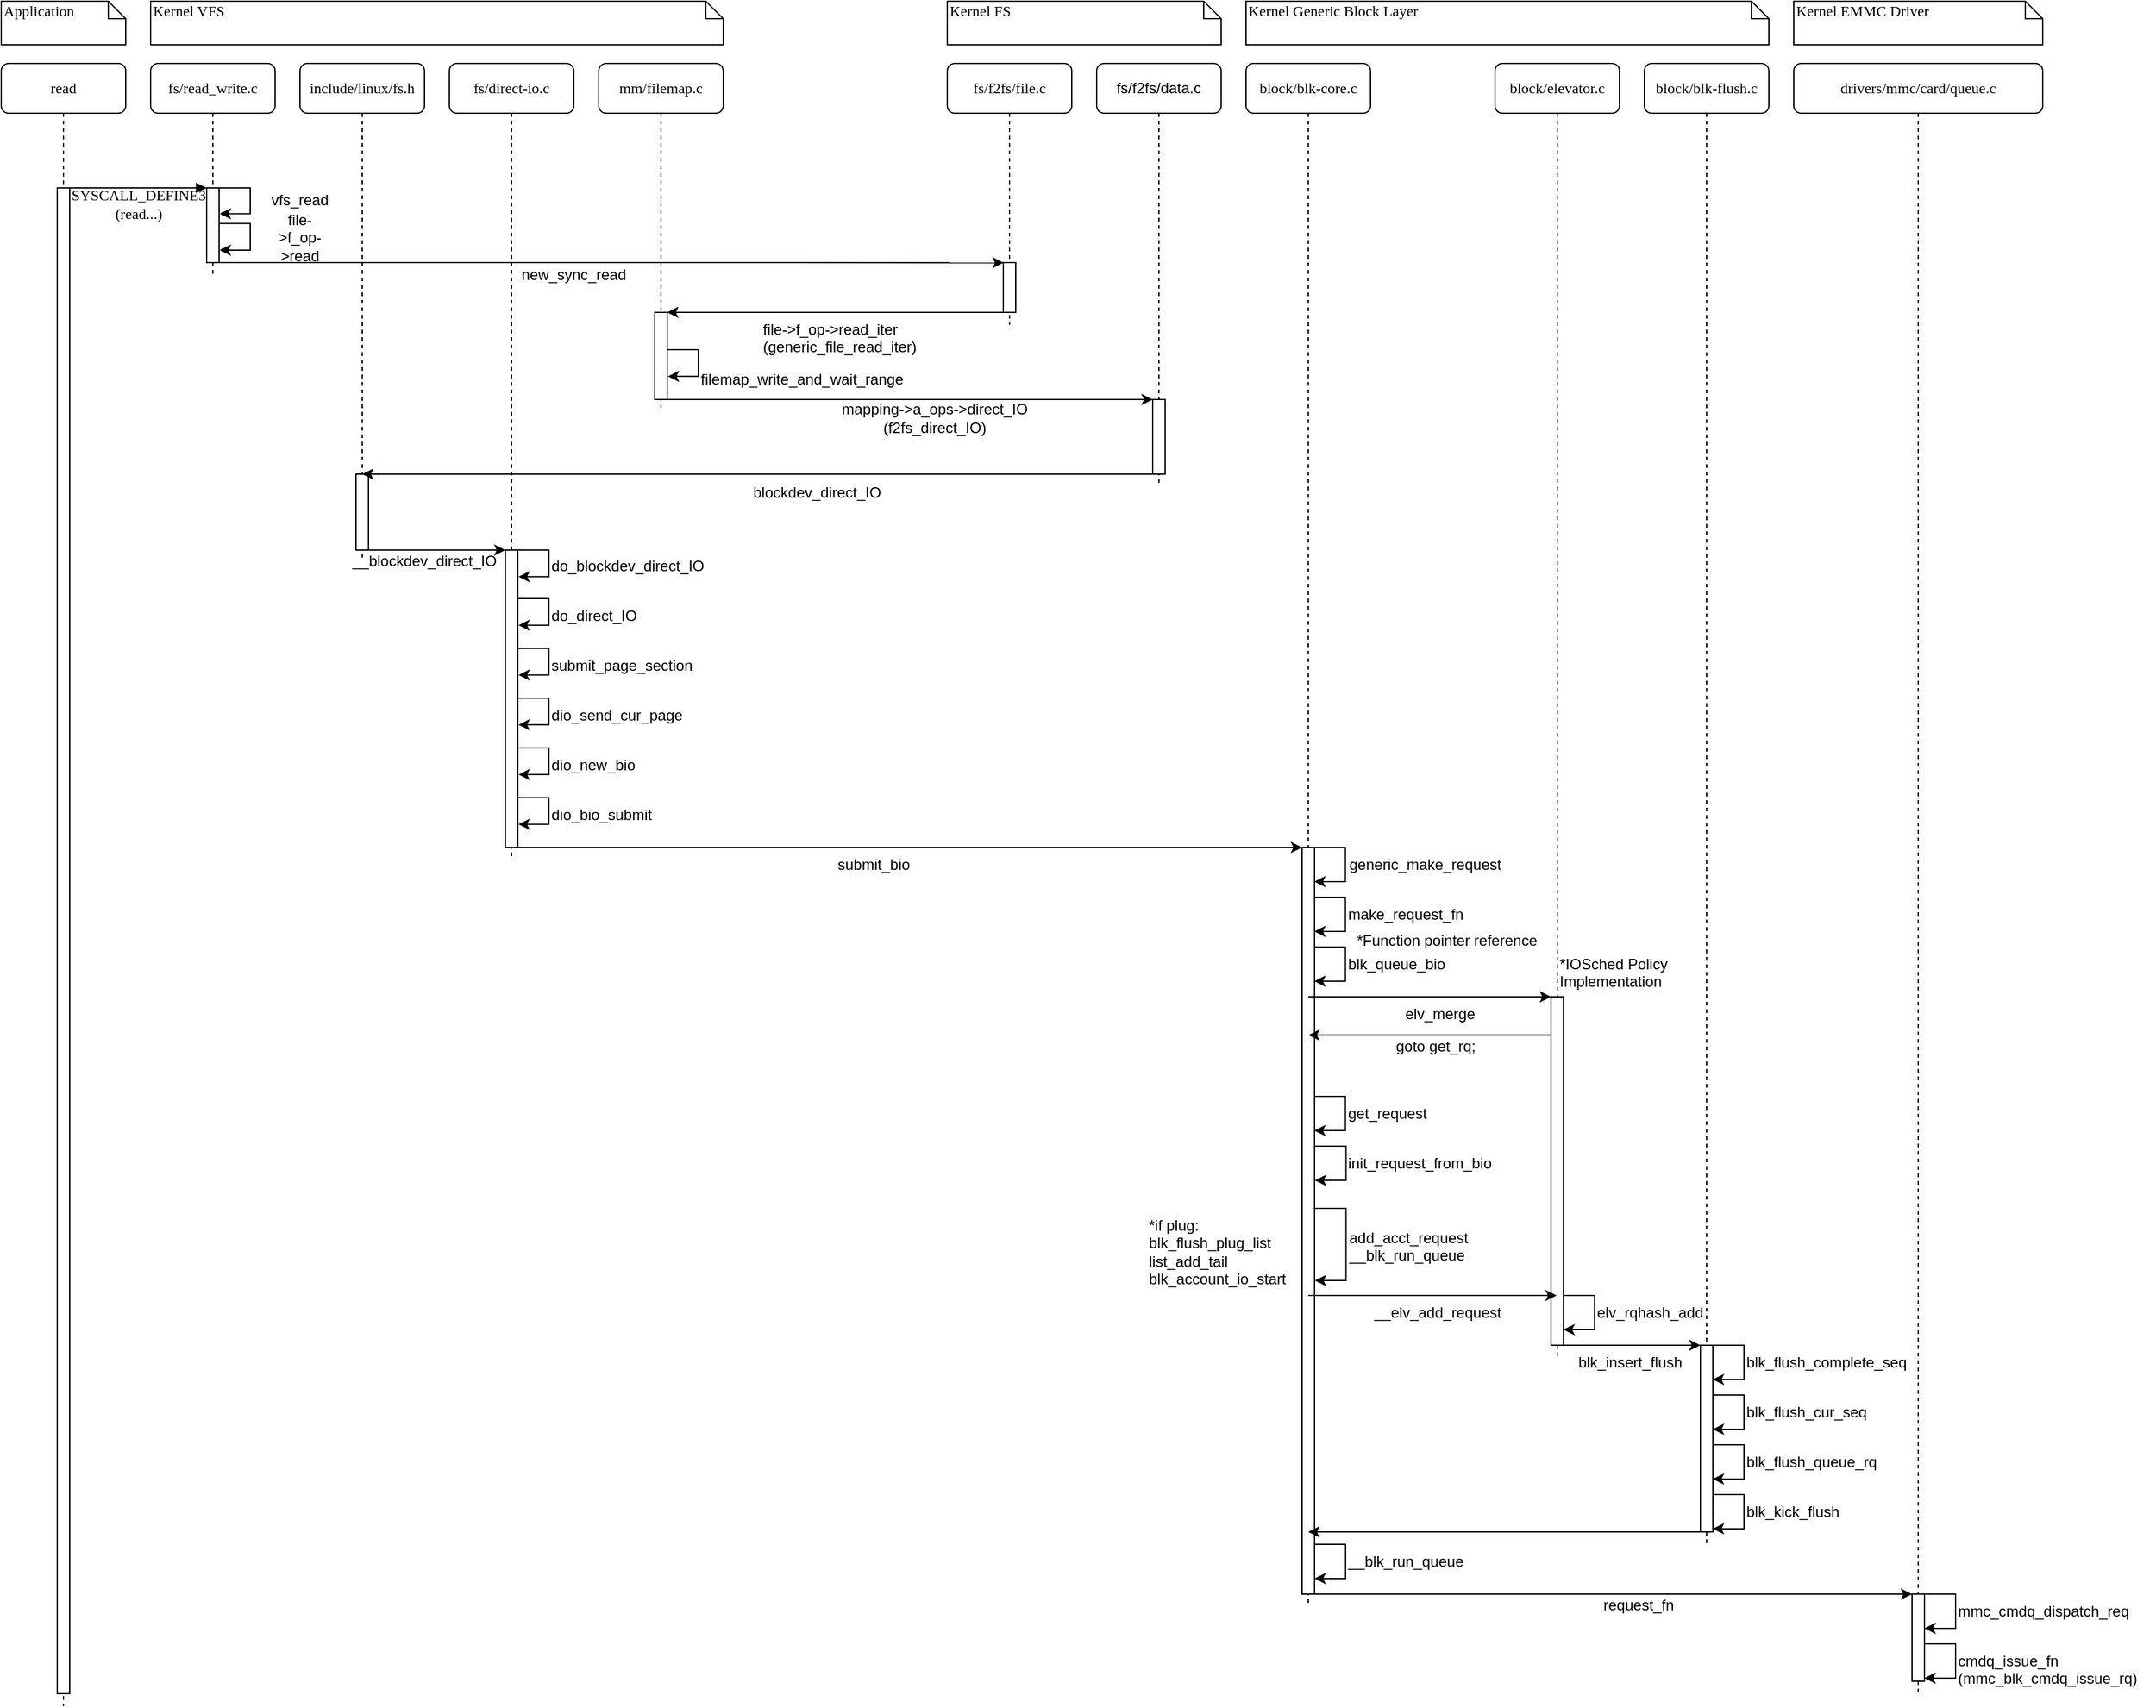 <mxfile version="12.6.5" type="device"><diagram name="Page-1" id="13e1069c-82ec-6db2-03f1-153e76fe0fe0"><mxGraphModel dx="2031" dy="1114" grid="1" gridSize="10" guides="1" tooltips="1" connect="1" arrows="1" fold="1" page="1" pageScale="1" pageWidth="1100" pageHeight="850" background="#ffffff" math="0" shadow="0"><root><mxCell id="0"/><mxCell id="1" parent="0"/><mxCell id="7baba1c4bc27f4b0-2" value="fs/read_write.c" style="shape=umlLifeline;perimeter=lifelinePerimeter;whiteSpace=wrap;html=1;container=1;collapsible=0;recursiveResize=0;outlineConnect=0;rounded=1;shadow=0;comic=0;labelBackgroundColor=none;strokeWidth=1;fontFamily=Verdana;fontSize=12;align=center;" parent="1" vertex="1"><mxGeometry x="160" y="90" width="100" height="170" as="geometry"/></mxCell><mxCell id="7baba1c4bc27f4b0-3" value="fs/f2fs/file.c" style="shape=umlLifeline;perimeter=lifelinePerimeter;whiteSpace=wrap;html=1;container=1;collapsible=0;recursiveResize=0;outlineConnect=0;rounded=1;shadow=0;comic=0;labelBackgroundColor=none;strokeWidth=1;fontFamily=Verdana;fontSize=12;align=center;" parent="1" vertex="1"><mxGeometry x="800" y="90" width="100" height="210" as="geometry"/></mxCell><mxCell id="7baba1c4bc27f4b0-13" value="" style="html=1;points=[];perimeter=orthogonalPerimeter;rounded=0;shadow=0;comic=0;labelBackgroundColor=none;strokeWidth=1;fontFamily=Verdana;fontSize=12;align=center;" parent="7baba1c4bc27f4b0-3" vertex="1"><mxGeometry x="45" y="160" width="10" height="40" as="geometry"/></mxCell><mxCell id="7baba1c4bc27f4b0-5" value="include/linux/fs.h" style="shape=umlLifeline;perimeter=lifelinePerimeter;whiteSpace=wrap;html=1;container=1;collapsible=0;recursiveResize=0;outlineConnect=0;rounded=1;shadow=0;comic=0;labelBackgroundColor=none;strokeWidth=1;fontFamily=Verdana;fontSize=12;align=center;" parent="1" vertex="1"><mxGeometry x="280" y="90" width="100" height="400" as="geometry"/></mxCell><mxCell id="0Uf66mlIZBDruTXCFfP_-31" value="" style="rounded=0;whiteSpace=wrap;html=1;" parent="7baba1c4bc27f4b0-5" vertex="1"><mxGeometry x="45" y="330" width="10" height="61" as="geometry"/></mxCell><mxCell id="7baba1c4bc27f4b0-8" value="read" style="shape=umlLifeline;perimeter=lifelinePerimeter;whiteSpace=wrap;html=1;container=1;collapsible=0;recursiveResize=0;outlineConnect=0;rounded=1;shadow=0;comic=0;labelBackgroundColor=none;strokeWidth=1;fontFamily=Verdana;fontSize=12;align=center;" parent="1" vertex="1"><mxGeometry x="40" y="90" width="100" height="1320" as="geometry"/></mxCell><mxCell id="7baba1c4bc27f4b0-9" value="" style="html=1;points=[];perimeter=orthogonalPerimeter;rounded=0;shadow=0;comic=0;labelBackgroundColor=none;strokeWidth=1;fontFamily=Verdana;fontSize=12;align=center;" parent="7baba1c4bc27f4b0-8" vertex="1"><mxGeometry x="45" y="100" width="10" height="1210" as="geometry"/></mxCell><mxCell id="7baba1c4bc27f4b0-11" value="&lt;div&gt;SYSCALL_DEFINE3&lt;/div&gt;&lt;div&gt;(read...)&lt;/div&gt;" style="html=1;verticalAlign=bottom;endArrow=block;entryX=0;entryY=0;labelBackgroundColor=none;fontFamily=Verdana;fontSize=12;edgeStyle=elbowEdgeStyle;elbow=vertical;entryDx=0;entryDy=0;" parent="1" source="7baba1c4bc27f4b0-9" target="0Uf66mlIZBDruTXCFfP_-111" edge="1"><mxGeometry y="-30" relative="1" as="geometry"><mxPoint x="220" y="190" as="sourcePoint"/><mxPoint x="285" y="180" as="targetPoint"/><mxPoint as="offset"/></mxGeometry></mxCell><mxCell id="7baba1c4bc27f4b0-40" value="Application" style="shape=note;whiteSpace=wrap;html=1;size=14;verticalAlign=top;align=left;spacingTop=-6;rounded=0;shadow=0;comic=0;labelBackgroundColor=none;strokeWidth=1;fontFamily=Verdana;fontSize=12" parent="1" vertex="1"><mxGeometry x="40" y="40" width="100" height="35" as="geometry"/></mxCell><mxCell id="7baba1c4bc27f4b0-41" value="Kernel VFS" style="shape=note;whiteSpace=wrap;html=1;size=14;verticalAlign=top;align=left;spacingTop=-6;rounded=0;shadow=0;comic=0;labelBackgroundColor=none;strokeWidth=1;fontFamily=Verdana;fontSize=12" parent="1" vertex="1"><mxGeometry x="160" y="40" width="460" height="35" as="geometry"/></mxCell><mxCell id="7baba1c4bc27f4b0-42" value="Kernel FS" style="shape=note;whiteSpace=wrap;html=1;size=14;verticalAlign=top;align=left;spacingTop=-6;rounded=0;shadow=0;comic=0;labelBackgroundColor=none;strokeWidth=1;fontFamily=Verdana;fontSize=12" parent="1" vertex="1"><mxGeometry x="800" y="40" width="220" height="35" as="geometry"/></mxCell><mxCell id="0Uf66mlIZBDruTXCFfP_-3" value="vfs_read" style="text;html=1;strokeColor=none;fillColor=none;align=center;verticalAlign=middle;whiteSpace=wrap;rounded=0;" parent="1" vertex="1"><mxGeometry x="260" y="190" width="40" height="20" as="geometry"/></mxCell><mxCell id="0Uf66mlIZBDruTXCFfP_-5" value="file-&amp;gt;f_op-&amp;gt;read" style="text;html=1;strokeColor=none;fillColor=none;align=center;verticalAlign=middle;whiteSpace=wrap;rounded=0;" parent="1" vertex="1"><mxGeometry x="260" y="220" width="40" height="20" as="geometry"/></mxCell><mxCell id="0Uf66mlIZBDruTXCFfP_-6" value="" style="endArrow=classic;html=1;exitX=1;exitY=1;exitDx=0;exitDy=0;entryX=0.028;entryY=0.002;entryDx=0;entryDy=0;entryPerimeter=0;" parent="1" source="0Uf66mlIZBDruTXCFfP_-111" target="7baba1c4bc27f4b0-13" edge="1"><mxGeometry width="50" height="50" relative="1" as="geometry"><mxPoint x="210" y="250" as="sourcePoint"/><mxPoint x="600" y="250" as="targetPoint"/></mxGeometry></mxCell><mxCell id="0Uf66mlIZBDruTXCFfP_-7" value="new_sync_read" style="text;html=1;strokeColor=none;fillColor=none;align=center;verticalAlign=middle;whiteSpace=wrap;rounded=0;" parent="1" vertex="1"><mxGeometry x="480" y="250" width="40" height="20" as="geometry"/></mxCell><mxCell id="0Uf66mlIZBDruTXCFfP_-11" value="file-&amp;gt;f_op-&amp;gt;read_iter&lt;br&gt;(generic_file_read_iter)" style="text;html=1;" parent="1" vertex="1"><mxGeometry x="650" y="290" width="140" height="30" as="geometry"/></mxCell><mxCell id="0Uf66mlIZBDruTXCFfP_-13" value="mapping-&amp;gt;a_ops-&amp;gt;direct_IO&lt;br&gt;(&lt;span style=&quot;text-align: left ; white-space: nowrap&quot;&gt;f2fs_direct_IO&lt;/span&gt;)" style="text;html=1;strokeColor=none;fillColor=none;align=center;verticalAlign=middle;whiteSpace=wrap;rounded=0;" parent="1" vertex="1"><mxGeometry x="700" y="360" width="180" height="30" as="geometry"/></mxCell><mxCell id="0Uf66mlIZBDruTXCFfP_-32" value="" style="endArrow=classic;html=1;exitX=0.5;exitY=1;exitDx=0;exitDy=0;" parent="1" source="0Uf66mlIZBDruTXCFfP_-74" target="7baba1c4bc27f4b0-5" edge="1"><mxGeometry width="50" height="50" relative="1" as="geometry"><mxPoint x="900" y="590" as="sourcePoint"/><mxPoint x="500" y="340" as="targetPoint"/></mxGeometry></mxCell><mxCell id="0Uf66mlIZBDruTXCFfP_-33" value="blockdev_direct_IO" style="text;html=1;strokeColor=none;fillColor=none;align=center;verticalAlign=middle;whiteSpace=wrap;rounded=0;" parent="1" vertex="1"><mxGeometry x="632.5" y="420" width="125" height="30" as="geometry"/></mxCell><mxCell id="0Uf66mlIZBDruTXCFfP_-39" value="fs/direct-io.c" style="shape=umlLifeline;perimeter=lifelinePerimeter;whiteSpace=wrap;html=1;container=1;collapsible=0;recursiveResize=0;outlineConnect=0;rounded=1;shadow=0;comic=0;labelBackgroundColor=none;strokeWidth=1;fontFamily=Verdana;fontSize=12;align=center;" parent="1" vertex="1"><mxGeometry x="400" y="90" width="100" height="640" as="geometry"/></mxCell><mxCell id="0Uf66mlIZBDruTXCFfP_-40" value="" style="rounded=0;whiteSpace=wrap;html=1;" parent="0Uf66mlIZBDruTXCFfP_-39" vertex="1"><mxGeometry x="45" y="391" width="10" height="239" as="geometry"/></mxCell><mxCell id="0Uf66mlIZBDruTXCFfP_-41" style="edgeStyle=orthogonalEdgeStyle;rounded=0;orthogonalLoop=1;jettySize=auto;html=1;exitX=1;exitY=1;exitDx=0;exitDy=0;entryX=0;entryY=0;entryDx=0;entryDy=0;" parent="1" source="0Uf66mlIZBDruTXCFfP_-31" target="0Uf66mlIZBDruTXCFfP_-40" edge="1"><mxGeometry relative="1" as="geometry"><Array as="points"><mxPoint x="350" y="481"/><mxPoint x="350" y="481"/></Array></mxGeometry></mxCell><mxCell id="0Uf66mlIZBDruTXCFfP_-42" value="__blockdev_direct_IO" style="text;html=1;strokeColor=none;fillColor=none;align=center;verticalAlign=middle;whiteSpace=wrap;rounded=0;" parent="1" vertex="1"><mxGeometry x="360" y="480" width="40" height="20" as="geometry"/></mxCell><mxCell id="0Uf66mlIZBDruTXCFfP_-72" value="&lt;span style=&quot;white-space: normal ; font-family: &amp;#34;helvetica&amp;#34;&quot;&gt;fs/f2fs/data.c&lt;/span&gt;" style="shape=umlLifeline;perimeter=lifelinePerimeter;whiteSpace=wrap;html=1;container=1;collapsible=0;recursiveResize=0;outlineConnect=0;rounded=1;shadow=0;comic=0;labelBackgroundColor=none;strokeWidth=1;fontFamily=Verdana;fontSize=12;align=center;" parent="1" vertex="1" connectable="0"><mxGeometry x="920" y="90" width="100" height="340" as="geometry"/></mxCell><mxCell id="0Uf66mlIZBDruTXCFfP_-74" value="" style="rounded=0;whiteSpace=wrap;html=1;" parent="0Uf66mlIZBDruTXCFfP_-72" vertex="1"><mxGeometry x="45" y="270" width="10" height="60" as="geometry"/></mxCell><mxCell id="0Uf66mlIZBDruTXCFfP_-79" value="Kernel Generic Block Layer" style="shape=note;whiteSpace=wrap;html=1;size=14;verticalAlign=top;align=left;spacingTop=-6;rounded=0;shadow=0;comic=0;labelBackgroundColor=none;strokeWidth=1;fontFamily=Verdana;fontSize=12" parent="1" vertex="1"><mxGeometry x="1040" y="40" width="420" height="35" as="geometry"/></mxCell><mxCell id="0Uf66mlIZBDruTXCFfP_-84" value="block/blk-core.c" style="shape=umlLifeline;perimeter=lifelinePerimeter;whiteSpace=wrap;html=1;container=1;collapsible=0;recursiveResize=0;outlineConnect=0;rounded=1;shadow=0;comic=0;labelBackgroundColor=none;strokeWidth=1;fontFamily=Verdana;fontSize=12;align=center;" parent="1" vertex="1"><mxGeometry x="1040" y="90" width="100" height="1240" as="geometry"/></mxCell><mxCell id="0Uf66mlIZBDruTXCFfP_-100" value="" style="rounded=0;whiteSpace=wrap;html=1;" parent="0Uf66mlIZBDruTXCFfP_-84" vertex="1"><mxGeometry x="45" y="630" width="10" height="600" as="geometry"/></mxCell><mxCell id="0Uf66mlIZBDruTXCFfP_-90" value="submit_bio" style="text;html=1;" parent="1" vertex="1"><mxGeometry x="710" y="720" width="90" height="30" as="geometry"/></mxCell><mxCell id="0Uf66mlIZBDruTXCFfP_-93" style="edgeStyle=orthogonalEdgeStyle;rounded=0;orthogonalLoop=1;jettySize=auto;html=1;exitX=1;exitY=0;exitDx=0;exitDy=0;entryX=1;entryY=0.25;entryDx=0;entryDy=0;" parent="1" edge="1"><mxGeometry relative="1" as="geometry"><mxPoint x="1094.81" y="720" as="sourcePoint"/><mxPoint x="1094.81" y="747.5" as="targetPoint"/><Array as="points"><mxPoint x="1119.81" y="720"/><mxPoint x="1119.81" y="748"/></Array></mxGeometry></mxCell><mxCell id="0Uf66mlIZBDruTXCFfP_-94" value="generic_make_request" style="text;html=1;" parent="1" vertex="1"><mxGeometry x="1120.81" y="720" width="150" height="30" as="geometry"/></mxCell><mxCell id="0Uf66mlIZBDruTXCFfP_-95" value="make_request_fn" style="text;html=1;" parent="1" vertex="1"><mxGeometry x="1119.81" y="760" width="120" height="30" as="geometry"/></mxCell><mxCell id="0Uf66mlIZBDruTXCFfP_-96" style="edgeStyle=orthogonalEdgeStyle;rounded=0;orthogonalLoop=1;jettySize=auto;html=1;exitX=1;exitY=0;exitDx=0;exitDy=0;entryX=1;entryY=0.25;entryDx=0;entryDy=0;" parent="1" edge="1"><mxGeometry relative="1" as="geometry"><mxPoint x="1094.81" y="760" as="sourcePoint"/><mxPoint x="1094.81" y="787.5" as="targetPoint"/><Array as="points"><mxPoint x="1119.81" y="760"/><mxPoint x="1119.81" y="788"/></Array></mxGeometry></mxCell><mxCell id="0Uf66mlIZBDruTXCFfP_-97" value="blk_queue_bio" style="text;html=1;" parent="1" vertex="1"><mxGeometry x="1119.81" y="800" width="110" height="30" as="geometry"/></mxCell><mxCell id="0Uf66mlIZBDruTXCFfP_-98" style="edgeStyle=orthogonalEdgeStyle;rounded=0;orthogonalLoop=1;jettySize=auto;html=1;exitX=1;exitY=0;exitDx=0;exitDy=0;entryX=1;entryY=0.25;entryDx=0;entryDy=0;" parent="1" edge="1"><mxGeometry relative="1" as="geometry"><mxPoint x="1094.81" y="800" as="sourcePoint"/><mxPoint x="1094.81" y="827.5" as="targetPoint"/><Array as="points"><mxPoint x="1119.81" y="800"/><mxPoint x="1119.81" y="828"/></Array></mxGeometry></mxCell><mxCell id="0Uf66mlIZBDruTXCFfP_-102" value="block/elevator.c" style="shape=umlLifeline;perimeter=lifelinePerimeter;whiteSpace=wrap;html=1;container=1;collapsible=0;recursiveResize=0;outlineConnect=0;rounded=1;shadow=0;comic=0;labelBackgroundColor=none;strokeWidth=1;fontFamily=Verdana;fontSize=12;align=center;" parent="1" vertex="1"><mxGeometry x="1240" y="90" width="100" height="1040" as="geometry"/></mxCell><mxCell id="0Uf66mlIZBDruTXCFfP_-104" value="" style="rounded=0;whiteSpace=wrap;html=1;" parent="0Uf66mlIZBDruTXCFfP_-102" vertex="1"><mxGeometry x="45" y="750" width="10" height="280" as="geometry"/></mxCell><mxCell id="0Uf66mlIZBDruTXCFfP_-107" value="&lt;span style=&quot;white-space: normal&quot;&gt;elv_merge&lt;/span&gt;" style="text;html=1;" parent="1" vertex="1"><mxGeometry x="1166.12" y="840" width="59" height="30" as="geometry"/></mxCell><mxCell id="0Uf66mlIZBDruTXCFfP_-108" value="Kernel EMMC Driver" style="shape=note;whiteSpace=wrap;html=1;size=14;verticalAlign=top;align=left;spacingTop=-6;rounded=0;shadow=0;comic=0;labelBackgroundColor=none;strokeWidth=1;fontFamily=Verdana;fontSize=12" parent="1" vertex="1"><mxGeometry x="1480" y="40" width="200" height="35" as="geometry"/></mxCell><mxCell id="0Uf66mlIZBDruTXCFfP_-109" value="drivers/mmc/card/queue.c" style="shape=umlLifeline;perimeter=lifelinePerimeter;whiteSpace=wrap;html=1;container=1;collapsible=0;recursiveResize=0;outlineConnect=0;rounded=1;shadow=0;comic=0;labelBackgroundColor=none;strokeWidth=1;fontFamily=Verdana;fontSize=12;align=center;" parent="1" vertex="1"><mxGeometry x="1480" y="90" width="200" height="1310" as="geometry"/></mxCell><mxCell id="udNs83NDgkUkfZLDIguI-54" value="" style="rounded=0;whiteSpace=wrap;html=1;fontSize=12;" parent="0Uf66mlIZBDruTXCFfP_-109" vertex="1"><mxGeometry x="95" y="1230" width="10" height="70" as="geometry"/></mxCell><mxCell id="0Uf66mlIZBDruTXCFfP_-112" style="edgeStyle=orthogonalEdgeStyle;rounded=0;orthogonalLoop=1;jettySize=auto;html=1;exitX=1;exitY=0;exitDx=0;exitDy=0;entryX=1.056;entryY=0.346;entryDx=0;entryDy=0;entryPerimeter=0;" parent="1" source="0Uf66mlIZBDruTXCFfP_-111" target="0Uf66mlIZBDruTXCFfP_-111" edge="1"><mxGeometry relative="1" as="geometry"><mxPoint x="270" y="171.163" as="targetPoint"/><Array as="points"><mxPoint x="240" y="190"/><mxPoint x="240" y="211"/></Array></mxGeometry></mxCell><mxCell id="0Uf66mlIZBDruTXCFfP_-111" value="" style="rounded=0;whiteSpace=wrap;html=1;" parent="1" vertex="1"><mxGeometry x="205" y="190" width="10" height="60" as="geometry"/></mxCell><mxCell id="0Uf66mlIZBDruTXCFfP_-113" style="edgeStyle=orthogonalEdgeStyle;rounded=0;orthogonalLoop=1;jettySize=auto;html=1;exitX=1;exitY=0;exitDx=0;exitDy=0;entryX=1.051;entryY=0.069;entryDx=0;entryDy=0;entryPerimeter=0;" parent="1" edge="1"><mxGeometry relative="1" as="geometry"><mxPoint x="215.51" y="239.99" as="targetPoint"/><mxPoint x="215" y="218.6" as="sourcePoint"/><Array as="points"><mxPoint x="240" y="218.6"/><mxPoint x="240" y="239.6"/></Array></mxGeometry></mxCell><mxCell id="0Uf66mlIZBDruTXCFfP_-8" value="" style="endArrow=classic;html=1;entryX=1;entryY=0;entryDx=0;entryDy=0;" parent="1" source="7baba1c4bc27f4b0-13" target="-51AK3WHZb0FhU3N2Qjv-5" edge="1"><mxGeometry width="50" height="50" relative="1" as="geometry"><mxPoint x="600" y="290" as="sourcePoint"/><mxPoint x="230" y="290" as="targetPoint"/></mxGeometry></mxCell><mxCell id="udNs83NDgkUkfZLDIguI-3" value="*Function pointer reference" style="text;html=1;align=center;verticalAlign=middle;resizable=0;points=[];autosize=1;" parent="1" vertex="1"><mxGeometry x="1120.81" y="785" width="160" height="20" as="geometry"/></mxCell><mxCell id="udNs83NDgkUkfZLDIguI-6" value="goto get_rq;" style="text;html=1;align=center;verticalAlign=middle;resizable=0;points=[];autosize=1;" parent="1" vertex="1"><mxGeometry x="1151.62" y="870" width="80" height="20" as="geometry"/></mxCell><mxCell id="udNs83NDgkUkfZLDIguI-7" value="get_request" style="text;html=1;" parent="1" vertex="1"><mxGeometry x="1119.81" y="920" width="110" height="30" as="geometry"/></mxCell><mxCell id="udNs83NDgkUkfZLDIguI-8" style="edgeStyle=orthogonalEdgeStyle;rounded=0;orthogonalLoop=1;jettySize=auto;html=1;exitX=1;exitY=0;exitDx=0;exitDy=0;entryX=1;entryY=0.25;entryDx=0;entryDy=0;" parent="1" edge="1"><mxGeometry relative="1" as="geometry"><mxPoint x="1094.81" y="920" as="sourcePoint"/><mxPoint x="1094.81" y="947.5" as="targetPoint"/><Array as="points"><mxPoint x="1119.81" y="920"/><mxPoint x="1119.81" y="948"/></Array></mxGeometry></mxCell><mxCell id="udNs83NDgkUkfZLDIguI-9" value="init_request_from_bio" style="text;html=1;" parent="1" vertex="1"><mxGeometry x="1120.32" y="960" width="140" height="30" as="geometry"/></mxCell><mxCell id="udNs83NDgkUkfZLDIguI-10" style="edgeStyle=orthogonalEdgeStyle;rounded=0;orthogonalLoop=1;jettySize=auto;html=1;exitX=1;exitY=0;exitDx=0;exitDy=0;entryX=1;entryY=0.25;entryDx=0;entryDy=0;" parent="1" edge="1"><mxGeometry relative="1" as="geometry"><mxPoint x="1095.32" y="960" as="sourcePoint"/><mxPoint x="1095.32" y="987.5" as="targetPoint"/><Array as="points"><mxPoint x="1120.32" y="960"/><mxPoint x="1120.32" y="988"/></Array></mxGeometry></mxCell><mxCell id="udNs83NDgkUkfZLDIguI-12" style="edgeStyle=orthogonalEdgeStyle;rounded=0;orthogonalLoop=1;jettySize=auto;html=1;exitX=1;exitY=0;exitDx=0;exitDy=0;" parent="1" edge="1"><mxGeometry relative="1" as="geometry"><mxPoint x="1095.29" y="1010" as="sourcePoint"/><mxPoint x="1095.32" y="1068" as="targetPoint"/><Array as="points"><mxPoint x="1120.32" y="1010"/><mxPoint x="1120.32" y="1068"/></Array></mxGeometry></mxCell><mxCell id="udNs83NDgkUkfZLDIguI-14" value="*if plug:&lt;br&gt;blk_flush_plug_list&lt;br&gt;list_add_tail&lt;br&gt;blk_account_io_start" style="text;html=1;" parent="1" vertex="1"><mxGeometry x="960" y="1010" width="120" height="70" as="geometry"/></mxCell><mxCell id="udNs83NDgkUkfZLDIguI-19" value="add_acct_request&lt;br&gt;__blk_run_queue" style="text;html=1;" parent="1" vertex="1"><mxGeometry x="1121.32" y="1020" width="110" height="30" as="geometry"/></mxCell><mxCell id="udNs83NDgkUkfZLDIguI-21" value="" style="endArrow=classic;html=1;fontSize=24;entryX=0;entryY=0;entryDx=0;entryDy=0;" parent="1" target="0Uf66mlIZBDruTXCFfP_-104" edge="1"><mxGeometry width="50" height="50" relative="1" as="geometry"><mxPoint x="1090" y="840" as="sourcePoint"/><mxPoint x="1534.5" y="840" as="targetPoint"/></mxGeometry></mxCell><mxCell id="udNs83NDgkUkfZLDIguI-23" value="__elv_add_request" style="text;html=1;fontSize=12;" parent="1" vertex="1"><mxGeometry x="1140.81" y="1080" width="110" height="20" as="geometry"/></mxCell><mxCell id="udNs83NDgkUkfZLDIguI-25" value="elv_rqhash_add&amp;nbsp;" style="text;html=1;fontSize=12;" parent="1" vertex="1"><mxGeometry x="1320" y="1080" width="110" height="30" as="geometry"/></mxCell><mxCell id="udNs83NDgkUkfZLDIguI-26" style="edgeStyle=orthogonalEdgeStyle;rounded=0;orthogonalLoop=1;jettySize=auto;html=1;exitX=1;exitY=0;exitDx=0;exitDy=0;entryX=1;entryY=0.25;entryDx=0;entryDy=0;" parent="1" edge="1"><mxGeometry relative="1" as="geometry"><mxPoint x="1295" y="1080" as="sourcePoint"/><mxPoint x="1295" y="1107.5" as="targetPoint"/><Array as="points"><mxPoint x="1320" y="1080"/><mxPoint x="1320" y="1108"/></Array></mxGeometry></mxCell><mxCell id="udNs83NDgkUkfZLDIguI-27" value="blk_insert_flush" style="text;html=1;fontSize=12;" parent="1" vertex="1"><mxGeometry x="1305" y="1120" width="85" height="30" as="geometry"/></mxCell><mxCell id="udNs83NDgkUkfZLDIguI-28" value="block/blk-flush.c" style="shape=umlLifeline;perimeter=lifelinePerimeter;whiteSpace=wrap;html=1;container=1;collapsible=0;recursiveResize=0;outlineConnect=0;rounded=1;shadow=0;comic=0;labelBackgroundColor=none;strokeWidth=1;fontFamily=Verdana;fontSize=12;align=center;" parent="1" vertex="1"><mxGeometry x="1360" y="90" width="100" height="1190" as="geometry"/></mxCell><mxCell id="-51AK3WHZb0FhU3N2Qjv-35" value="" style="rounded=0;whiteSpace=wrap;html=1;" vertex="1" parent="udNs83NDgkUkfZLDIguI-28"><mxGeometry x="45" y="1030" width="10" height="150" as="geometry"/></mxCell><mxCell id="udNs83NDgkUkfZLDIguI-32" value="blk_flush_complete_seq" style="text;html=1;fontSize=12;" parent="1" vertex="1"><mxGeometry x="1440" y="1120" width="120" height="30" as="geometry"/></mxCell><mxCell id="udNs83NDgkUkfZLDIguI-33" style="edgeStyle=orthogonalEdgeStyle;rounded=0;orthogonalLoop=1;jettySize=auto;html=1;exitX=1;exitY=0;exitDx=0;exitDy=0;entryX=1;entryY=0.25;entryDx=0;entryDy=0;" parent="1" edge="1"><mxGeometry relative="1" as="geometry"><mxPoint x="1415" y="1120" as="sourcePoint"/><mxPoint x="1415" y="1147.5" as="targetPoint"/><Array as="points"><mxPoint x="1440" y="1120"/><mxPoint x="1440" y="1148"/></Array></mxGeometry></mxCell><mxCell id="udNs83NDgkUkfZLDIguI-37" value="blk_flush_cur_seq" style="text;html=1;fontSize=12;" parent="1" vertex="1"><mxGeometry x="1440" y="1160" width="120" height="30" as="geometry"/></mxCell><mxCell id="udNs83NDgkUkfZLDIguI-38" style="edgeStyle=orthogonalEdgeStyle;rounded=0;orthogonalLoop=1;jettySize=auto;html=1;exitX=1;exitY=0;exitDx=0;exitDy=0;entryX=1;entryY=0.25;entryDx=0;entryDy=0;" parent="1" edge="1"><mxGeometry relative="1" as="geometry"><mxPoint x="1415" y="1160" as="sourcePoint"/><mxPoint x="1415" y="1187.5" as="targetPoint"/><Array as="points"><mxPoint x="1440" y="1160"/><mxPoint x="1440" y="1188"/></Array></mxGeometry></mxCell><mxCell id="udNs83NDgkUkfZLDIguI-39" value="blk_flush_queue_rq" style="text;html=1;fontSize=12;" parent="1" vertex="1"><mxGeometry x="1440" y="1200" width="130" height="30" as="geometry"/></mxCell><mxCell id="udNs83NDgkUkfZLDIguI-40" style="edgeStyle=orthogonalEdgeStyle;rounded=0;orthogonalLoop=1;jettySize=auto;html=1;exitX=1;exitY=0;exitDx=0;exitDy=0;entryX=1;entryY=0.25;entryDx=0;entryDy=0;" parent="1" edge="1"><mxGeometry relative="1" as="geometry"><mxPoint x="1415" y="1200" as="sourcePoint"/><mxPoint x="1415" y="1227.5" as="targetPoint"/><Array as="points"><mxPoint x="1440" y="1200"/><mxPoint x="1440" y="1228"/></Array></mxGeometry></mxCell><mxCell id="udNs83NDgkUkfZLDIguI-41" value="blk_kick_flush" style="text;html=1;fontSize=12;" parent="1" vertex="1"><mxGeometry x="1440" y="1240" width="100" height="30" as="geometry"/></mxCell><mxCell id="udNs83NDgkUkfZLDIguI-42" style="edgeStyle=orthogonalEdgeStyle;rounded=0;orthogonalLoop=1;jettySize=auto;html=1;exitX=1;exitY=0;exitDx=0;exitDy=0;entryX=1;entryY=0.25;entryDx=0;entryDy=0;" parent="1" edge="1"><mxGeometry relative="1" as="geometry"><mxPoint x="1415" y="1240" as="sourcePoint"/><mxPoint x="1415" y="1267.5" as="targetPoint"/><Array as="points"><mxPoint x="1440" y="1240"/><mxPoint x="1440" y="1268"/></Array></mxGeometry></mxCell><mxCell id="udNs83NDgkUkfZLDIguI-49" value="__blk_run_queue" style="text;html=1;fontSize=12;" parent="1" vertex="1"><mxGeometry x="1120" y="1280" width="120" height="30" as="geometry"/></mxCell><mxCell id="udNs83NDgkUkfZLDIguI-50" style="edgeStyle=orthogonalEdgeStyle;rounded=0;orthogonalLoop=1;jettySize=auto;html=1;exitX=1;exitY=0;exitDx=0;exitDy=0;entryX=1;entryY=0.25;entryDx=0;entryDy=0;" parent="1" edge="1"><mxGeometry relative="1" as="geometry"><mxPoint x="1094.97" y="1280" as="sourcePoint"/><mxPoint x="1094.97" y="1307.5" as="targetPoint"/><Array as="points"><mxPoint x="1119.97" y="1280"/><mxPoint x="1119.97" y="1308"/></Array></mxGeometry></mxCell><mxCell id="udNs83NDgkUkfZLDIguI-55" value="" style="endArrow=classic;html=1;fontSize=12;entryX=0;entryY=0;entryDx=0;entryDy=0;exitX=1;exitY=1;exitDx=0;exitDy=0;" parent="1" source="0Uf66mlIZBDruTXCFfP_-100" target="udNs83NDgkUkfZLDIguI-54" edge="1"><mxGeometry width="50" height="50" relative="1" as="geometry"><mxPoint x="1180" y="1440" as="sourcePoint"/><mxPoint x="1472.5" y="1403.8" as="targetPoint"/></mxGeometry></mxCell><mxCell id="udNs83NDgkUkfZLDIguI-56" value="mmc_cmdq_dispatch_req" style="text;html=1;fontSize=12;" parent="1" vertex="1"><mxGeometry x="1610" y="1320" width="160" height="30" as="geometry"/></mxCell><mxCell id="udNs83NDgkUkfZLDIguI-57" value="request_fn" style="text;html=1;align=center;verticalAlign=middle;resizable=0;points=[];autosize=1;fontSize=12;" parent="1" vertex="1"><mxGeometry x="1320" y="1319" width="70" height="20" as="geometry"/></mxCell><mxCell id="udNs83NDgkUkfZLDIguI-58" style="edgeStyle=orthogonalEdgeStyle;rounded=0;orthogonalLoop=1;jettySize=auto;html=1;exitX=1;exitY=0;exitDx=0;exitDy=0;entryX=1;entryY=0.25;entryDx=0;entryDy=0;" parent="1" edge="1"><mxGeometry relative="1" as="geometry"><mxPoint x="1585" y="1320" as="sourcePoint"/><mxPoint x="1585" y="1347.5" as="targetPoint"/><Array as="points"><mxPoint x="1610" y="1320"/><mxPoint x="1610" y="1348"/></Array></mxGeometry></mxCell><mxCell id="udNs83NDgkUkfZLDIguI-59" value="cmdq_issue_fn&lt;br&gt;(mmc_blk_cmdq_issue_rq)" style="text;html=1;fontSize=12;" parent="1" vertex="1"><mxGeometry x="1610" y="1360" width="110" height="30" as="geometry"/></mxCell><mxCell id="udNs83NDgkUkfZLDIguI-60" style="edgeStyle=orthogonalEdgeStyle;rounded=0;orthogonalLoop=1;jettySize=auto;html=1;exitX=1;exitY=0;exitDx=0;exitDy=0;entryX=1;entryY=0.25;entryDx=0;entryDy=0;" parent="1" edge="1"><mxGeometry relative="1" as="geometry"><mxPoint x="1585" y="1360" as="sourcePoint"/><mxPoint x="1585" y="1387.5" as="targetPoint"/><Array as="points"><mxPoint x="1610" y="1360"/><mxPoint x="1610" y="1388"/></Array></mxGeometry></mxCell><mxCell id="udNs83NDgkUkfZLDIguI-63" value="*IOSched Policy Implementation" style="text;html=1;fontSize=12;whiteSpace=wrap;" parent="1" vertex="1"><mxGeometry x="1290" y="800" width="115" height="40" as="geometry"/></mxCell><mxCell id="-51AK3WHZb0FhU3N2Qjv-1" value="mm/filemap.c" style="shape=umlLifeline;perimeter=lifelinePerimeter;whiteSpace=wrap;html=1;container=1;collapsible=0;recursiveResize=0;outlineConnect=0;rounded=1;shadow=0;comic=0;labelBackgroundColor=none;strokeWidth=1;fontFamily=Verdana;fontSize=12;align=center;" vertex="1" parent="1"><mxGeometry x="520" y="90" width="100" height="280" as="geometry"/></mxCell><mxCell id="-51AK3WHZb0FhU3N2Qjv-5" value="" style="rounded=0;whiteSpace=wrap;html=1;" vertex="1" parent="-51AK3WHZb0FhU3N2Qjv-1"><mxGeometry x="45" y="200" width="10" height="70" as="geometry"/></mxCell><mxCell id="-51AK3WHZb0FhU3N2Qjv-8" value="filemap_write_and_wait_range" style="text;html=1;" vertex="1" parent="1"><mxGeometry x="600" y="330" width="190" height="30" as="geometry"/></mxCell><mxCell id="-51AK3WHZb0FhU3N2Qjv-9" value="" style="endArrow=classic;html=1;exitX=0;exitY=1;exitDx=0;exitDy=0;entryX=0;entryY=0;entryDx=0;entryDy=0;" edge="1" parent="1" source="-51AK3WHZb0FhU3N2Qjv-5" target="0Uf66mlIZBDruTXCFfP_-74"><mxGeometry width="50" height="50" relative="1" as="geometry"><mxPoint x="570" y="330" as="sourcePoint"/><mxPoint x="214" y="359" as="targetPoint"/></mxGeometry></mxCell><mxCell id="-51AK3WHZb0FhU3N2Qjv-10" style="edgeStyle=orthogonalEdgeStyle;rounded=0;orthogonalLoop=1;jettySize=auto;html=1;exitX=1;exitY=0;exitDx=0;exitDy=0;entryX=1.051;entryY=0.069;entryDx=0;entryDy=0;entryPerimeter=0;" edge="1" parent="1"><mxGeometry relative="1" as="geometry"><mxPoint x="575.51" y="341.39" as="targetPoint"/><mxPoint x="575" y="320.0" as="sourcePoint"/><Array as="points"><mxPoint x="600" y="320"/><mxPoint x="600" y="341"/></Array></mxGeometry></mxCell><mxCell id="-51AK3WHZb0FhU3N2Qjv-18" value="do_blockdev_direct_IO" style="text;html=1;" vertex="1" parent="1"><mxGeometry x="480" y="480" width="150" height="30" as="geometry"/></mxCell><mxCell id="-51AK3WHZb0FhU3N2Qjv-19" style="edgeStyle=orthogonalEdgeStyle;rounded=0;orthogonalLoop=1;jettySize=auto;html=1;exitX=1;exitY=0;exitDx=0;exitDy=0;entryX=1.051;entryY=0.069;entryDx=0;entryDy=0;entryPerimeter=0;" edge="1" parent="1"><mxGeometry relative="1" as="geometry"><mxPoint x="455.51" y="502.39" as="targetPoint"/><mxPoint x="455" y="481.0" as="sourcePoint"/><Array as="points"><mxPoint x="480" y="481"/><mxPoint x="480" y="502"/></Array></mxGeometry></mxCell><mxCell id="-51AK3WHZb0FhU3N2Qjv-21" value="do_direct_IO" style="text;html=1;" vertex="1" parent="1"><mxGeometry x="480" y="520" width="90" height="30" as="geometry"/></mxCell><mxCell id="-51AK3WHZb0FhU3N2Qjv-22" style="edgeStyle=orthogonalEdgeStyle;rounded=0;orthogonalLoop=1;jettySize=auto;html=1;exitX=1;exitY=0;exitDx=0;exitDy=0;entryX=1.051;entryY=0.069;entryDx=0;entryDy=0;entryPerimeter=0;" edge="1" parent="1"><mxGeometry relative="1" as="geometry"><mxPoint x="455.48" y="541.39" as="targetPoint"/><mxPoint x="454.97" y="520.0" as="sourcePoint"/><Array as="points"><mxPoint x="479.97" y="520"/><mxPoint x="479.97" y="541"/></Array></mxGeometry></mxCell><mxCell id="-51AK3WHZb0FhU3N2Qjv-23" value="submit_page_section" style="text;html=1;" vertex="1" parent="1"><mxGeometry x="480" y="560" width="140" height="30" as="geometry"/></mxCell><mxCell id="-51AK3WHZb0FhU3N2Qjv-24" style="edgeStyle=orthogonalEdgeStyle;rounded=0;orthogonalLoop=1;jettySize=auto;html=1;exitX=1;exitY=0;exitDx=0;exitDy=0;entryX=1.051;entryY=0.069;entryDx=0;entryDy=0;entryPerimeter=0;" edge="1" parent="1"><mxGeometry relative="1" as="geometry"><mxPoint x="455.51" y="581.39" as="targetPoint"/><mxPoint x="455" y="560.0" as="sourcePoint"/><Array as="points"><mxPoint x="480" y="560"/><mxPoint x="480" y="581"/></Array></mxGeometry></mxCell><mxCell id="-51AK3WHZb0FhU3N2Qjv-25" value="dio_send_cur_page" style="text;html=1;" vertex="1" parent="1"><mxGeometry x="480" y="600" width="130" height="30" as="geometry"/></mxCell><mxCell id="-51AK3WHZb0FhU3N2Qjv-26" style="edgeStyle=orthogonalEdgeStyle;rounded=0;orthogonalLoop=1;jettySize=auto;html=1;exitX=1;exitY=0;exitDx=0;exitDy=0;entryX=1.051;entryY=0.069;entryDx=0;entryDy=0;entryPerimeter=0;" edge="1" parent="1"><mxGeometry relative="1" as="geometry"><mxPoint x="455.48" y="621.39" as="targetPoint"/><mxPoint x="454.97" y="600.0" as="sourcePoint"/><Array as="points"><mxPoint x="479.97" y="600"/><mxPoint x="479.97" y="621"/></Array></mxGeometry></mxCell><mxCell id="-51AK3WHZb0FhU3N2Qjv-27" value="dio_new_bio" style="text;html=1;" vertex="1" parent="1"><mxGeometry x="480" y="640" width="90" height="30" as="geometry"/></mxCell><mxCell id="-51AK3WHZb0FhU3N2Qjv-28" style="edgeStyle=orthogonalEdgeStyle;rounded=0;orthogonalLoop=1;jettySize=auto;html=1;exitX=1;exitY=0;exitDx=0;exitDy=0;entryX=1.051;entryY=0.069;entryDx=0;entryDy=0;entryPerimeter=0;" edge="1" parent="1"><mxGeometry relative="1" as="geometry"><mxPoint x="455.51" y="661.39" as="targetPoint"/><mxPoint x="455" y="640.0" as="sourcePoint"/><Array as="points"><mxPoint x="480" y="640"/><mxPoint x="480" y="661"/></Array></mxGeometry></mxCell><mxCell id="-51AK3WHZb0FhU3N2Qjv-29" value="dio_bio_submit" style="text;html=1;" vertex="1" parent="1"><mxGeometry x="480" y="680" width="110" height="30" as="geometry"/></mxCell><mxCell id="-51AK3WHZb0FhU3N2Qjv-30" style="edgeStyle=orthogonalEdgeStyle;rounded=0;orthogonalLoop=1;jettySize=auto;html=1;exitX=1;exitY=0;exitDx=0;exitDy=0;entryX=1.051;entryY=0.069;entryDx=0;entryDy=0;entryPerimeter=0;" edge="1" parent="1"><mxGeometry relative="1" as="geometry"><mxPoint x="455.48" y="701.39" as="targetPoint"/><mxPoint x="454.97" y="680.0" as="sourcePoint"/><Array as="points"><mxPoint x="479.97" y="680"/><mxPoint x="479.97" y="701"/></Array></mxGeometry></mxCell><mxCell id="-51AK3WHZb0FhU3N2Qjv-33" value="" style="endArrow=classic;html=1;entryX=0;entryY=0;entryDx=0;entryDy=0;" edge="1" parent="1" source="0Uf66mlIZBDruTXCFfP_-39" target="0Uf66mlIZBDruTXCFfP_-100"><mxGeometry width="50" height="50" relative="1" as="geometry"><mxPoint x="600" y="770" as="sourcePoint"/><mxPoint x="650" y="720" as="targetPoint"/></mxGeometry></mxCell><mxCell id="-51AK3WHZb0FhU3N2Qjv-34" value="" style="endArrow=classic;html=1;" edge="1" parent="1" target="0Uf66mlIZBDruTXCFfP_-102"><mxGeometry width="50" height="50" relative="1" as="geometry"><mxPoint x="1090.1" y="1080" as="sourcePoint"/><mxPoint x="1216.62" y="1080" as="targetPoint"/></mxGeometry></mxCell><mxCell id="-51AK3WHZb0FhU3N2Qjv-36" value="" style="endArrow=classic;html=1;entryX=0;entryY=0;entryDx=0;entryDy=0;" edge="1" parent="1" source="0Uf66mlIZBDruTXCFfP_-102" target="-51AK3WHZb0FhU3N2Qjv-35"><mxGeometry width="50" height="50" relative="1" as="geometry"><mxPoint x="1290" y="1170" as="sourcePoint"/><mxPoint x="1340" y="1120" as="targetPoint"/></mxGeometry></mxCell><mxCell id="-51AK3WHZb0FhU3N2Qjv-37" value="" style="endArrow=classic;html=1;exitX=0;exitY=1;exitDx=0;exitDy=0;" edge="1" parent="1" source="-51AK3WHZb0FhU3N2Qjv-35" target="0Uf66mlIZBDruTXCFfP_-84"><mxGeometry width="50" height="50" relative="1" as="geometry"><mxPoint x="1200" y="1330" as="sourcePoint"/><mxPoint x="1250" y="1280" as="targetPoint"/></mxGeometry></mxCell><mxCell id="-51AK3WHZb0FhU3N2Qjv-40" value="" style="endArrow=classic;html=1;exitX=0;exitY=0.11;exitDx=0;exitDy=0;exitPerimeter=0;" edge="1" parent="1" source="0Uf66mlIZBDruTXCFfP_-104" target="0Uf66mlIZBDruTXCFfP_-84"><mxGeometry width="50" height="50" relative="1" as="geometry"><mxPoint x="1340" y="920" as="sourcePoint"/><mxPoint x="1390" y="870" as="targetPoint"/></mxGeometry></mxCell></root></mxGraphModel></diagram></mxfile>
